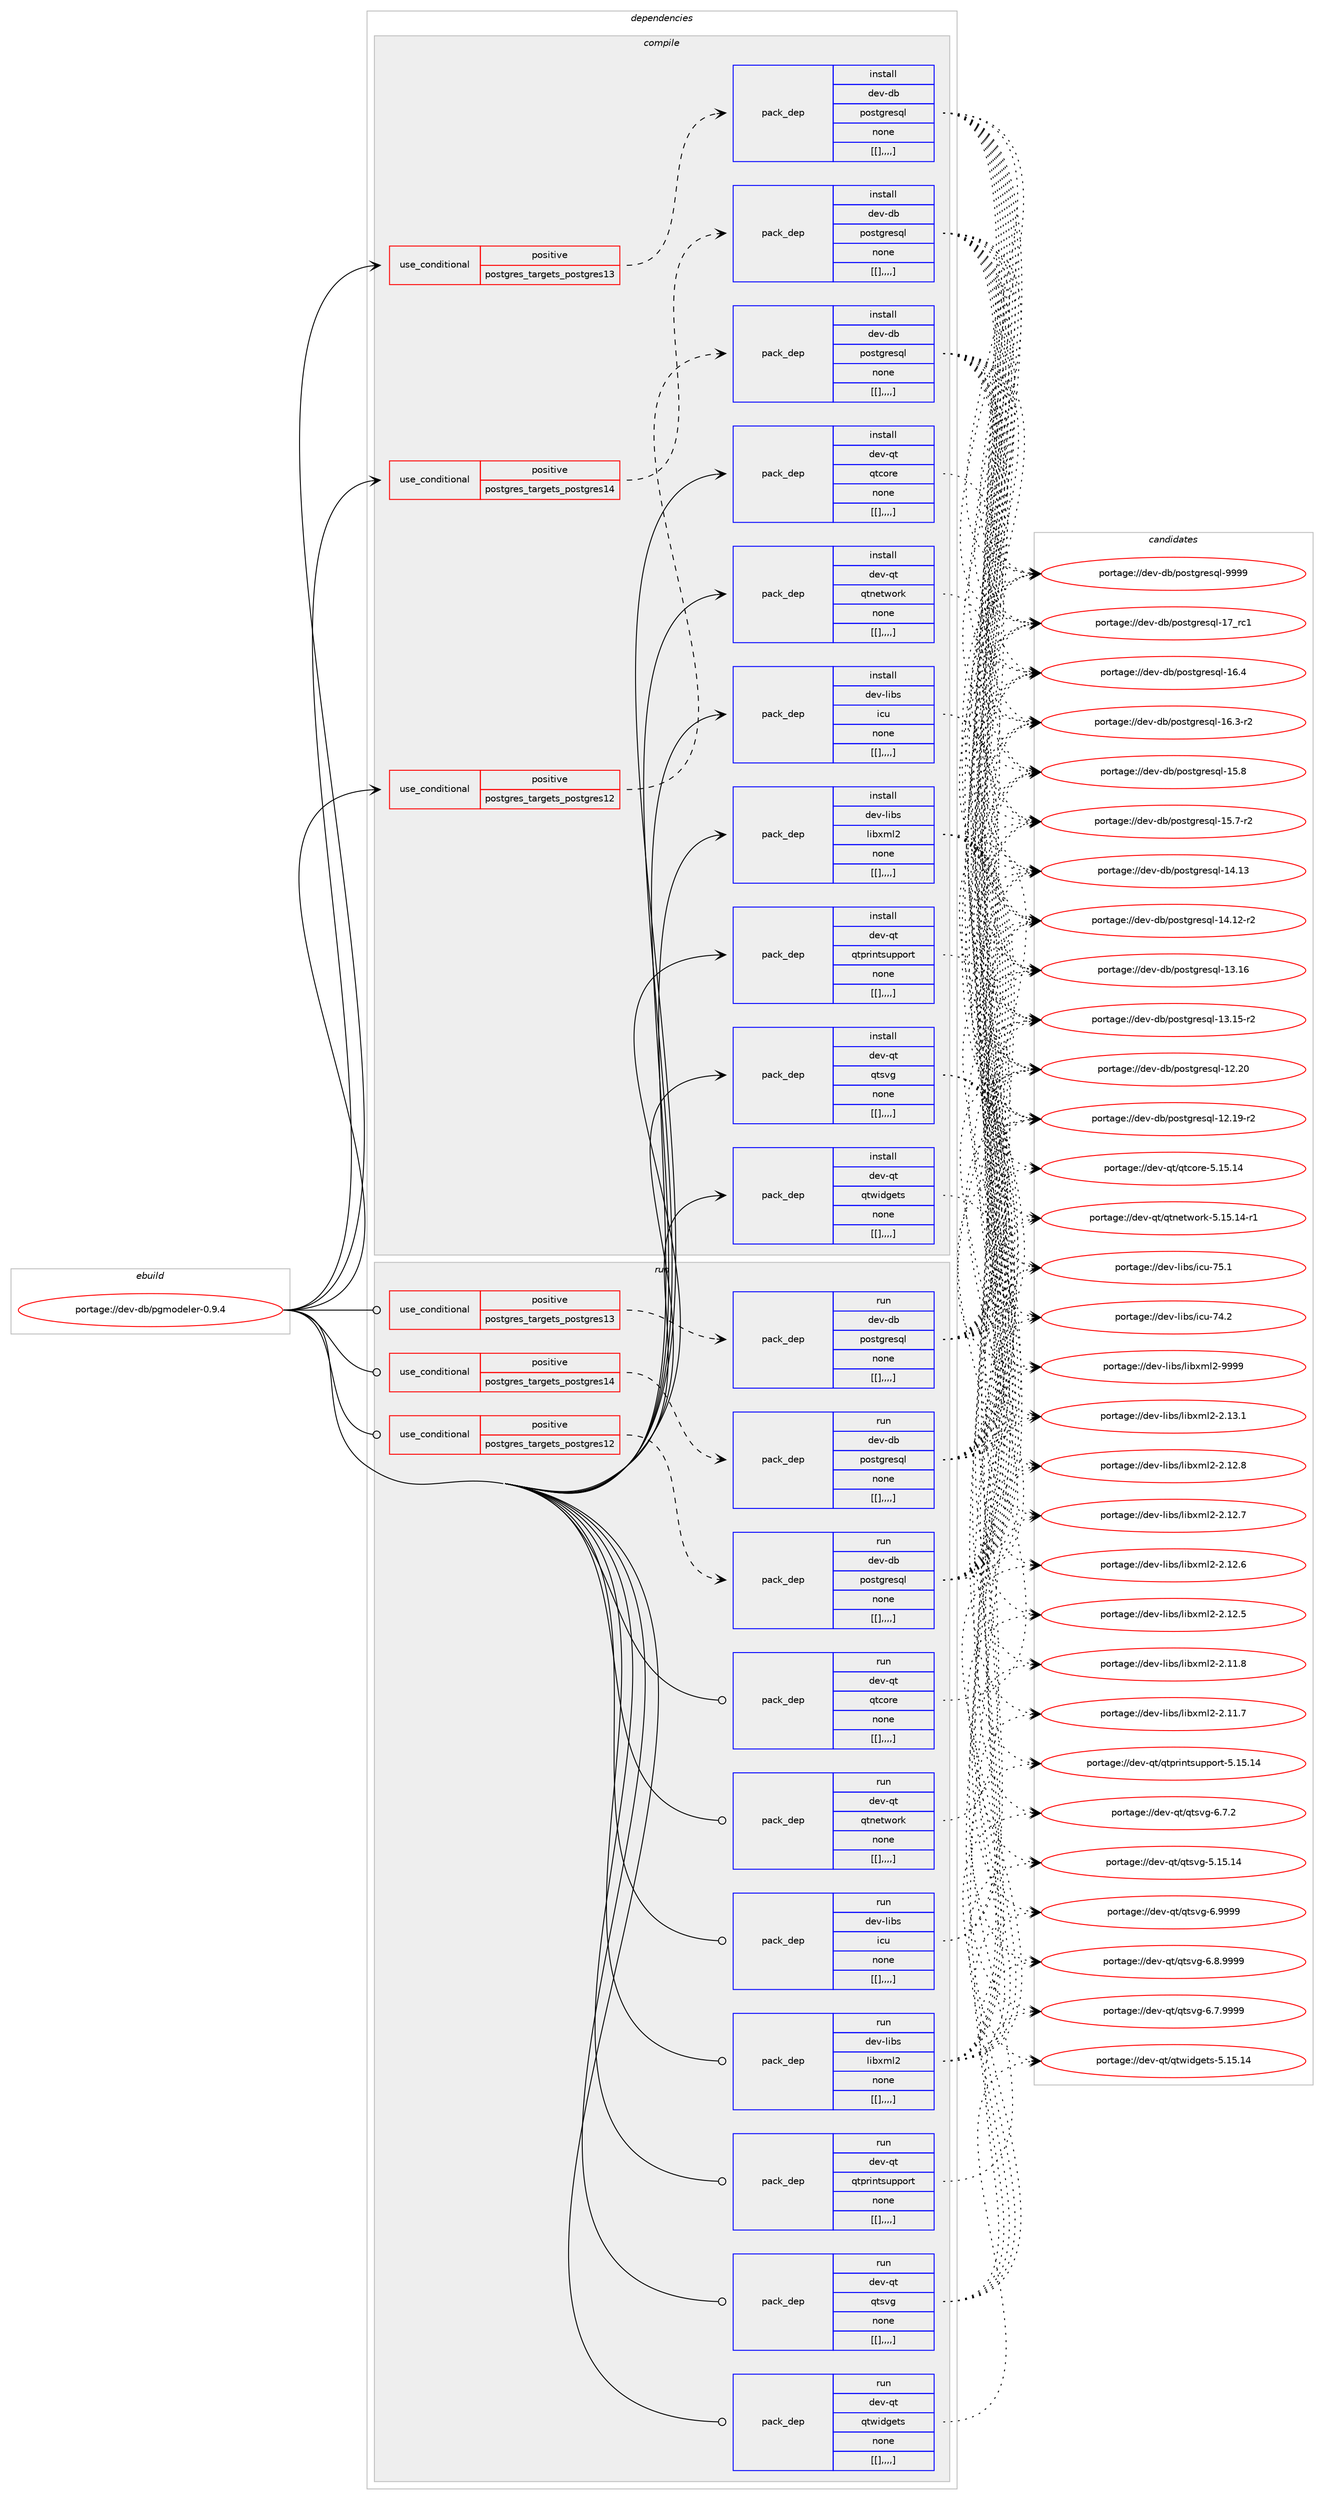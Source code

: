 digraph prolog {

# *************
# Graph options
# *************

newrank=true;
concentrate=true;
compound=true;
graph [rankdir=LR,fontname=Helvetica,fontsize=10,ranksep=1.5];#, ranksep=2.5, nodesep=0.2];
edge  [arrowhead=vee];
node  [fontname=Helvetica,fontsize=10];

# **********
# The ebuild
# **********

subgraph cluster_leftcol {
color=gray;
label=<<i>ebuild</i>>;
id [label="portage://dev-db/pgmodeler-0.9.4", color=red, width=4, href="../dev-db/pgmodeler-0.9.4.svg"];
}

# ****************
# The dependencies
# ****************

subgraph cluster_midcol {
color=gray;
label=<<i>dependencies</i>>;
subgraph cluster_compile {
fillcolor="#eeeeee";
style=filled;
label=<<i>compile</i>>;
subgraph cond18098 {
dependency68786 [label=<<TABLE BORDER="0" CELLBORDER="1" CELLSPACING="0" CELLPADDING="4"><TR><TD ROWSPAN="3" CELLPADDING="10">use_conditional</TD></TR><TR><TD>positive</TD></TR><TR><TD>postgres_targets_postgres12</TD></TR></TABLE>>, shape=none, color=red];
subgraph pack49743 {
dependency68787 [label=<<TABLE BORDER="0" CELLBORDER="1" CELLSPACING="0" CELLPADDING="4" WIDTH="220"><TR><TD ROWSPAN="6" CELLPADDING="30">pack_dep</TD></TR><TR><TD WIDTH="110">install</TD></TR><TR><TD>dev-db</TD></TR><TR><TD>postgresql</TD></TR><TR><TD>none</TD></TR><TR><TD>[[],,,,]</TD></TR></TABLE>>, shape=none, color=blue];
}
dependency68786:e -> dependency68787:w [weight=20,style="dashed",arrowhead="vee"];
}
id:e -> dependency68786:w [weight=20,style="solid",arrowhead="vee"];
subgraph cond18099 {
dependency68788 [label=<<TABLE BORDER="0" CELLBORDER="1" CELLSPACING="0" CELLPADDING="4"><TR><TD ROWSPAN="3" CELLPADDING="10">use_conditional</TD></TR><TR><TD>positive</TD></TR><TR><TD>postgres_targets_postgres13</TD></TR></TABLE>>, shape=none, color=red];
subgraph pack49744 {
dependency68789 [label=<<TABLE BORDER="0" CELLBORDER="1" CELLSPACING="0" CELLPADDING="4" WIDTH="220"><TR><TD ROWSPAN="6" CELLPADDING="30">pack_dep</TD></TR><TR><TD WIDTH="110">install</TD></TR><TR><TD>dev-db</TD></TR><TR><TD>postgresql</TD></TR><TR><TD>none</TD></TR><TR><TD>[[],,,,]</TD></TR></TABLE>>, shape=none, color=blue];
}
dependency68788:e -> dependency68789:w [weight=20,style="dashed",arrowhead="vee"];
}
id:e -> dependency68788:w [weight=20,style="solid",arrowhead="vee"];
subgraph cond18100 {
dependency68790 [label=<<TABLE BORDER="0" CELLBORDER="1" CELLSPACING="0" CELLPADDING="4"><TR><TD ROWSPAN="3" CELLPADDING="10">use_conditional</TD></TR><TR><TD>positive</TD></TR><TR><TD>postgres_targets_postgres14</TD></TR></TABLE>>, shape=none, color=red];
subgraph pack49745 {
dependency68791 [label=<<TABLE BORDER="0" CELLBORDER="1" CELLSPACING="0" CELLPADDING="4" WIDTH="220"><TR><TD ROWSPAN="6" CELLPADDING="30">pack_dep</TD></TR><TR><TD WIDTH="110">install</TD></TR><TR><TD>dev-db</TD></TR><TR><TD>postgresql</TD></TR><TR><TD>none</TD></TR><TR><TD>[[],,,,]</TD></TR></TABLE>>, shape=none, color=blue];
}
dependency68790:e -> dependency68791:w [weight=20,style="dashed",arrowhead="vee"];
}
id:e -> dependency68790:w [weight=20,style="solid",arrowhead="vee"];
subgraph pack49746 {
dependency68792 [label=<<TABLE BORDER="0" CELLBORDER="1" CELLSPACING="0" CELLPADDING="4" WIDTH="220"><TR><TD ROWSPAN="6" CELLPADDING="30">pack_dep</TD></TR><TR><TD WIDTH="110">install</TD></TR><TR><TD>dev-libs</TD></TR><TR><TD>icu</TD></TR><TR><TD>none</TD></TR><TR><TD>[[],,,,]</TD></TR></TABLE>>, shape=none, color=blue];
}
id:e -> dependency68792:w [weight=20,style="solid",arrowhead="vee"];
subgraph pack49747 {
dependency68793 [label=<<TABLE BORDER="0" CELLBORDER="1" CELLSPACING="0" CELLPADDING="4" WIDTH="220"><TR><TD ROWSPAN="6" CELLPADDING="30">pack_dep</TD></TR><TR><TD WIDTH="110">install</TD></TR><TR><TD>dev-libs</TD></TR><TR><TD>libxml2</TD></TR><TR><TD>none</TD></TR><TR><TD>[[],,,,]</TD></TR></TABLE>>, shape=none, color=blue];
}
id:e -> dependency68793:w [weight=20,style="solid",arrowhead="vee"];
subgraph pack49748 {
dependency68794 [label=<<TABLE BORDER="0" CELLBORDER="1" CELLSPACING="0" CELLPADDING="4" WIDTH="220"><TR><TD ROWSPAN="6" CELLPADDING="30">pack_dep</TD></TR><TR><TD WIDTH="110">install</TD></TR><TR><TD>dev-qt</TD></TR><TR><TD>qtcore</TD></TR><TR><TD>none</TD></TR><TR><TD>[[],,,,]</TD></TR></TABLE>>, shape=none, color=blue];
}
id:e -> dependency68794:w [weight=20,style="solid",arrowhead="vee"];
subgraph pack49749 {
dependency68795 [label=<<TABLE BORDER="0" CELLBORDER="1" CELLSPACING="0" CELLPADDING="4" WIDTH="220"><TR><TD ROWSPAN="6" CELLPADDING="30">pack_dep</TD></TR><TR><TD WIDTH="110">install</TD></TR><TR><TD>dev-qt</TD></TR><TR><TD>qtnetwork</TD></TR><TR><TD>none</TD></TR><TR><TD>[[],,,,]</TD></TR></TABLE>>, shape=none, color=blue];
}
id:e -> dependency68795:w [weight=20,style="solid",arrowhead="vee"];
subgraph pack49750 {
dependency68796 [label=<<TABLE BORDER="0" CELLBORDER="1" CELLSPACING="0" CELLPADDING="4" WIDTH="220"><TR><TD ROWSPAN="6" CELLPADDING="30">pack_dep</TD></TR><TR><TD WIDTH="110">install</TD></TR><TR><TD>dev-qt</TD></TR><TR><TD>qtprintsupport</TD></TR><TR><TD>none</TD></TR><TR><TD>[[],,,,]</TD></TR></TABLE>>, shape=none, color=blue];
}
id:e -> dependency68796:w [weight=20,style="solid",arrowhead="vee"];
subgraph pack49751 {
dependency68797 [label=<<TABLE BORDER="0" CELLBORDER="1" CELLSPACING="0" CELLPADDING="4" WIDTH="220"><TR><TD ROWSPAN="6" CELLPADDING="30">pack_dep</TD></TR><TR><TD WIDTH="110">install</TD></TR><TR><TD>dev-qt</TD></TR><TR><TD>qtsvg</TD></TR><TR><TD>none</TD></TR><TR><TD>[[],,,,]</TD></TR></TABLE>>, shape=none, color=blue];
}
id:e -> dependency68797:w [weight=20,style="solid",arrowhead="vee"];
subgraph pack49752 {
dependency68798 [label=<<TABLE BORDER="0" CELLBORDER="1" CELLSPACING="0" CELLPADDING="4" WIDTH="220"><TR><TD ROWSPAN="6" CELLPADDING="30">pack_dep</TD></TR><TR><TD WIDTH="110">install</TD></TR><TR><TD>dev-qt</TD></TR><TR><TD>qtwidgets</TD></TR><TR><TD>none</TD></TR><TR><TD>[[],,,,]</TD></TR></TABLE>>, shape=none, color=blue];
}
id:e -> dependency68798:w [weight=20,style="solid",arrowhead="vee"];
}
subgraph cluster_compileandrun {
fillcolor="#eeeeee";
style=filled;
label=<<i>compile and run</i>>;
}
subgraph cluster_run {
fillcolor="#eeeeee";
style=filled;
label=<<i>run</i>>;
subgraph cond18101 {
dependency68799 [label=<<TABLE BORDER="0" CELLBORDER="1" CELLSPACING="0" CELLPADDING="4"><TR><TD ROWSPAN="3" CELLPADDING="10">use_conditional</TD></TR><TR><TD>positive</TD></TR><TR><TD>postgres_targets_postgres12</TD></TR></TABLE>>, shape=none, color=red];
subgraph pack49753 {
dependency68800 [label=<<TABLE BORDER="0" CELLBORDER="1" CELLSPACING="0" CELLPADDING="4" WIDTH="220"><TR><TD ROWSPAN="6" CELLPADDING="30">pack_dep</TD></TR><TR><TD WIDTH="110">run</TD></TR><TR><TD>dev-db</TD></TR><TR><TD>postgresql</TD></TR><TR><TD>none</TD></TR><TR><TD>[[],,,,]</TD></TR></TABLE>>, shape=none, color=blue];
}
dependency68799:e -> dependency68800:w [weight=20,style="dashed",arrowhead="vee"];
}
id:e -> dependency68799:w [weight=20,style="solid",arrowhead="odot"];
subgraph cond18102 {
dependency68801 [label=<<TABLE BORDER="0" CELLBORDER="1" CELLSPACING="0" CELLPADDING="4"><TR><TD ROWSPAN="3" CELLPADDING="10">use_conditional</TD></TR><TR><TD>positive</TD></TR><TR><TD>postgres_targets_postgres13</TD></TR></TABLE>>, shape=none, color=red];
subgraph pack49754 {
dependency68802 [label=<<TABLE BORDER="0" CELLBORDER="1" CELLSPACING="0" CELLPADDING="4" WIDTH="220"><TR><TD ROWSPAN="6" CELLPADDING="30">pack_dep</TD></TR><TR><TD WIDTH="110">run</TD></TR><TR><TD>dev-db</TD></TR><TR><TD>postgresql</TD></TR><TR><TD>none</TD></TR><TR><TD>[[],,,,]</TD></TR></TABLE>>, shape=none, color=blue];
}
dependency68801:e -> dependency68802:w [weight=20,style="dashed",arrowhead="vee"];
}
id:e -> dependency68801:w [weight=20,style="solid",arrowhead="odot"];
subgraph cond18103 {
dependency68803 [label=<<TABLE BORDER="0" CELLBORDER="1" CELLSPACING="0" CELLPADDING="4"><TR><TD ROWSPAN="3" CELLPADDING="10">use_conditional</TD></TR><TR><TD>positive</TD></TR><TR><TD>postgres_targets_postgres14</TD></TR></TABLE>>, shape=none, color=red];
subgraph pack49755 {
dependency68804 [label=<<TABLE BORDER="0" CELLBORDER="1" CELLSPACING="0" CELLPADDING="4" WIDTH="220"><TR><TD ROWSPAN="6" CELLPADDING="30">pack_dep</TD></TR><TR><TD WIDTH="110">run</TD></TR><TR><TD>dev-db</TD></TR><TR><TD>postgresql</TD></TR><TR><TD>none</TD></TR><TR><TD>[[],,,,]</TD></TR></TABLE>>, shape=none, color=blue];
}
dependency68803:e -> dependency68804:w [weight=20,style="dashed",arrowhead="vee"];
}
id:e -> dependency68803:w [weight=20,style="solid",arrowhead="odot"];
subgraph pack49756 {
dependency68805 [label=<<TABLE BORDER="0" CELLBORDER="1" CELLSPACING="0" CELLPADDING="4" WIDTH="220"><TR><TD ROWSPAN="6" CELLPADDING="30">pack_dep</TD></TR><TR><TD WIDTH="110">run</TD></TR><TR><TD>dev-libs</TD></TR><TR><TD>icu</TD></TR><TR><TD>none</TD></TR><TR><TD>[[],,,,]</TD></TR></TABLE>>, shape=none, color=blue];
}
id:e -> dependency68805:w [weight=20,style="solid",arrowhead="odot"];
subgraph pack49757 {
dependency68806 [label=<<TABLE BORDER="0" CELLBORDER="1" CELLSPACING="0" CELLPADDING="4" WIDTH="220"><TR><TD ROWSPAN="6" CELLPADDING="30">pack_dep</TD></TR><TR><TD WIDTH="110">run</TD></TR><TR><TD>dev-libs</TD></TR><TR><TD>libxml2</TD></TR><TR><TD>none</TD></TR><TR><TD>[[],,,,]</TD></TR></TABLE>>, shape=none, color=blue];
}
id:e -> dependency68806:w [weight=20,style="solid",arrowhead="odot"];
subgraph pack49758 {
dependency68807 [label=<<TABLE BORDER="0" CELLBORDER="1" CELLSPACING="0" CELLPADDING="4" WIDTH="220"><TR><TD ROWSPAN="6" CELLPADDING="30">pack_dep</TD></TR><TR><TD WIDTH="110">run</TD></TR><TR><TD>dev-qt</TD></TR><TR><TD>qtcore</TD></TR><TR><TD>none</TD></TR><TR><TD>[[],,,,]</TD></TR></TABLE>>, shape=none, color=blue];
}
id:e -> dependency68807:w [weight=20,style="solid",arrowhead="odot"];
subgraph pack49759 {
dependency68808 [label=<<TABLE BORDER="0" CELLBORDER="1" CELLSPACING="0" CELLPADDING="4" WIDTH="220"><TR><TD ROWSPAN="6" CELLPADDING="30">pack_dep</TD></TR><TR><TD WIDTH="110">run</TD></TR><TR><TD>dev-qt</TD></TR><TR><TD>qtnetwork</TD></TR><TR><TD>none</TD></TR><TR><TD>[[],,,,]</TD></TR></TABLE>>, shape=none, color=blue];
}
id:e -> dependency68808:w [weight=20,style="solid",arrowhead="odot"];
subgraph pack49760 {
dependency68809 [label=<<TABLE BORDER="0" CELLBORDER="1" CELLSPACING="0" CELLPADDING="4" WIDTH="220"><TR><TD ROWSPAN="6" CELLPADDING="30">pack_dep</TD></TR><TR><TD WIDTH="110">run</TD></TR><TR><TD>dev-qt</TD></TR><TR><TD>qtprintsupport</TD></TR><TR><TD>none</TD></TR><TR><TD>[[],,,,]</TD></TR></TABLE>>, shape=none, color=blue];
}
id:e -> dependency68809:w [weight=20,style="solid",arrowhead="odot"];
subgraph pack49761 {
dependency68810 [label=<<TABLE BORDER="0" CELLBORDER="1" CELLSPACING="0" CELLPADDING="4" WIDTH="220"><TR><TD ROWSPAN="6" CELLPADDING="30">pack_dep</TD></TR><TR><TD WIDTH="110">run</TD></TR><TR><TD>dev-qt</TD></TR><TR><TD>qtsvg</TD></TR><TR><TD>none</TD></TR><TR><TD>[[],,,,]</TD></TR></TABLE>>, shape=none, color=blue];
}
id:e -> dependency68810:w [weight=20,style="solid",arrowhead="odot"];
subgraph pack49762 {
dependency68811 [label=<<TABLE BORDER="0" CELLBORDER="1" CELLSPACING="0" CELLPADDING="4" WIDTH="220"><TR><TD ROWSPAN="6" CELLPADDING="30">pack_dep</TD></TR><TR><TD WIDTH="110">run</TD></TR><TR><TD>dev-qt</TD></TR><TR><TD>qtwidgets</TD></TR><TR><TD>none</TD></TR><TR><TD>[[],,,,]</TD></TR></TABLE>>, shape=none, color=blue];
}
id:e -> dependency68811:w [weight=20,style="solid",arrowhead="odot"];
}
}

# **************
# The candidates
# **************

subgraph cluster_choices {
rank=same;
color=gray;
label=<<i>candidates</i>>;

subgraph choice49743 {
color=black;
nodesep=1;
choice1001011184510098471121111151161031141011151131084557575757 [label="portage://dev-db/postgresql-9999", color=red, width=4,href="../dev-db/postgresql-9999.svg"];
choice100101118451009847112111115116103114101115113108454955951149949 [label="portage://dev-db/postgresql-17_rc1", color=red, width=4,href="../dev-db/postgresql-17_rc1.svg"];
choice1001011184510098471121111151161031141011151131084549544652 [label="portage://dev-db/postgresql-16.4", color=red, width=4,href="../dev-db/postgresql-16.4.svg"];
choice10010111845100984711211111511610311410111511310845495446514511450 [label="portage://dev-db/postgresql-16.3-r2", color=red, width=4,href="../dev-db/postgresql-16.3-r2.svg"];
choice1001011184510098471121111151161031141011151131084549534656 [label="portage://dev-db/postgresql-15.8", color=red, width=4,href="../dev-db/postgresql-15.8.svg"];
choice10010111845100984711211111511610311410111511310845495346554511450 [label="portage://dev-db/postgresql-15.7-r2", color=red, width=4,href="../dev-db/postgresql-15.7-r2.svg"];
choice100101118451009847112111115116103114101115113108454952464951 [label="portage://dev-db/postgresql-14.13", color=red, width=4,href="../dev-db/postgresql-14.13.svg"];
choice1001011184510098471121111151161031141011151131084549524649504511450 [label="portage://dev-db/postgresql-14.12-r2", color=red, width=4,href="../dev-db/postgresql-14.12-r2.svg"];
choice100101118451009847112111115116103114101115113108454951464954 [label="portage://dev-db/postgresql-13.16", color=red, width=4,href="../dev-db/postgresql-13.16.svg"];
choice1001011184510098471121111151161031141011151131084549514649534511450 [label="portage://dev-db/postgresql-13.15-r2", color=red, width=4,href="../dev-db/postgresql-13.15-r2.svg"];
choice100101118451009847112111115116103114101115113108454950465048 [label="portage://dev-db/postgresql-12.20", color=red, width=4,href="../dev-db/postgresql-12.20.svg"];
choice1001011184510098471121111151161031141011151131084549504649574511450 [label="portage://dev-db/postgresql-12.19-r2", color=red, width=4,href="../dev-db/postgresql-12.19-r2.svg"];
dependency68787:e -> choice1001011184510098471121111151161031141011151131084557575757:w [style=dotted,weight="100"];
dependency68787:e -> choice100101118451009847112111115116103114101115113108454955951149949:w [style=dotted,weight="100"];
dependency68787:e -> choice1001011184510098471121111151161031141011151131084549544652:w [style=dotted,weight="100"];
dependency68787:e -> choice10010111845100984711211111511610311410111511310845495446514511450:w [style=dotted,weight="100"];
dependency68787:e -> choice1001011184510098471121111151161031141011151131084549534656:w [style=dotted,weight="100"];
dependency68787:e -> choice10010111845100984711211111511610311410111511310845495346554511450:w [style=dotted,weight="100"];
dependency68787:e -> choice100101118451009847112111115116103114101115113108454952464951:w [style=dotted,weight="100"];
dependency68787:e -> choice1001011184510098471121111151161031141011151131084549524649504511450:w [style=dotted,weight="100"];
dependency68787:e -> choice100101118451009847112111115116103114101115113108454951464954:w [style=dotted,weight="100"];
dependency68787:e -> choice1001011184510098471121111151161031141011151131084549514649534511450:w [style=dotted,weight="100"];
dependency68787:e -> choice100101118451009847112111115116103114101115113108454950465048:w [style=dotted,weight="100"];
dependency68787:e -> choice1001011184510098471121111151161031141011151131084549504649574511450:w [style=dotted,weight="100"];
}
subgraph choice49744 {
color=black;
nodesep=1;
choice1001011184510098471121111151161031141011151131084557575757 [label="portage://dev-db/postgresql-9999", color=red, width=4,href="../dev-db/postgresql-9999.svg"];
choice100101118451009847112111115116103114101115113108454955951149949 [label="portage://dev-db/postgresql-17_rc1", color=red, width=4,href="../dev-db/postgresql-17_rc1.svg"];
choice1001011184510098471121111151161031141011151131084549544652 [label="portage://dev-db/postgresql-16.4", color=red, width=4,href="../dev-db/postgresql-16.4.svg"];
choice10010111845100984711211111511610311410111511310845495446514511450 [label="portage://dev-db/postgresql-16.3-r2", color=red, width=4,href="../dev-db/postgresql-16.3-r2.svg"];
choice1001011184510098471121111151161031141011151131084549534656 [label="portage://dev-db/postgresql-15.8", color=red, width=4,href="../dev-db/postgresql-15.8.svg"];
choice10010111845100984711211111511610311410111511310845495346554511450 [label="portage://dev-db/postgresql-15.7-r2", color=red, width=4,href="../dev-db/postgresql-15.7-r2.svg"];
choice100101118451009847112111115116103114101115113108454952464951 [label="portage://dev-db/postgresql-14.13", color=red, width=4,href="../dev-db/postgresql-14.13.svg"];
choice1001011184510098471121111151161031141011151131084549524649504511450 [label="portage://dev-db/postgresql-14.12-r2", color=red, width=4,href="../dev-db/postgresql-14.12-r2.svg"];
choice100101118451009847112111115116103114101115113108454951464954 [label="portage://dev-db/postgresql-13.16", color=red, width=4,href="../dev-db/postgresql-13.16.svg"];
choice1001011184510098471121111151161031141011151131084549514649534511450 [label="portage://dev-db/postgresql-13.15-r2", color=red, width=4,href="../dev-db/postgresql-13.15-r2.svg"];
choice100101118451009847112111115116103114101115113108454950465048 [label="portage://dev-db/postgresql-12.20", color=red, width=4,href="../dev-db/postgresql-12.20.svg"];
choice1001011184510098471121111151161031141011151131084549504649574511450 [label="portage://dev-db/postgresql-12.19-r2", color=red, width=4,href="../dev-db/postgresql-12.19-r2.svg"];
dependency68789:e -> choice1001011184510098471121111151161031141011151131084557575757:w [style=dotted,weight="100"];
dependency68789:e -> choice100101118451009847112111115116103114101115113108454955951149949:w [style=dotted,weight="100"];
dependency68789:e -> choice1001011184510098471121111151161031141011151131084549544652:w [style=dotted,weight="100"];
dependency68789:e -> choice10010111845100984711211111511610311410111511310845495446514511450:w [style=dotted,weight="100"];
dependency68789:e -> choice1001011184510098471121111151161031141011151131084549534656:w [style=dotted,weight="100"];
dependency68789:e -> choice10010111845100984711211111511610311410111511310845495346554511450:w [style=dotted,weight="100"];
dependency68789:e -> choice100101118451009847112111115116103114101115113108454952464951:w [style=dotted,weight="100"];
dependency68789:e -> choice1001011184510098471121111151161031141011151131084549524649504511450:w [style=dotted,weight="100"];
dependency68789:e -> choice100101118451009847112111115116103114101115113108454951464954:w [style=dotted,weight="100"];
dependency68789:e -> choice1001011184510098471121111151161031141011151131084549514649534511450:w [style=dotted,weight="100"];
dependency68789:e -> choice100101118451009847112111115116103114101115113108454950465048:w [style=dotted,weight="100"];
dependency68789:e -> choice1001011184510098471121111151161031141011151131084549504649574511450:w [style=dotted,weight="100"];
}
subgraph choice49745 {
color=black;
nodesep=1;
choice1001011184510098471121111151161031141011151131084557575757 [label="portage://dev-db/postgresql-9999", color=red, width=4,href="../dev-db/postgresql-9999.svg"];
choice100101118451009847112111115116103114101115113108454955951149949 [label="portage://dev-db/postgresql-17_rc1", color=red, width=4,href="../dev-db/postgresql-17_rc1.svg"];
choice1001011184510098471121111151161031141011151131084549544652 [label="portage://dev-db/postgresql-16.4", color=red, width=4,href="../dev-db/postgresql-16.4.svg"];
choice10010111845100984711211111511610311410111511310845495446514511450 [label="portage://dev-db/postgresql-16.3-r2", color=red, width=4,href="../dev-db/postgresql-16.3-r2.svg"];
choice1001011184510098471121111151161031141011151131084549534656 [label="portage://dev-db/postgresql-15.8", color=red, width=4,href="../dev-db/postgresql-15.8.svg"];
choice10010111845100984711211111511610311410111511310845495346554511450 [label="portage://dev-db/postgresql-15.7-r2", color=red, width=4,href="../dev-db/postgresql-15.7-r2.svg"];
choice100101118451009847112111115116103114101115113108454952464951 [label="portage://dev-db/postgresql-14.13", color=red, width=4,href="../dev-db/postgresql-14.13.svg"];
choice1001011184510098471121111151161031141011151131084549524649504511450 [label="portage://dev-db/postgresql-14.12-r2", color=red, width=4,href="../dev-db/postgresql-14.12-r2.svg"];
choice100101118451009847112111115116103114101115113108454951464954 [label="portage://dev-db/postgresql-13.16", color=red, width=4,href="../dev-db/postgresql-13.16.svg"];
choice1001011184510098471121111151161031141011151131084549514649534511450 [label="portage://dev-db/postgresql-13.15-r2", color=red, width=4,href="../dev-db/postgresql-13.15-r2.svg"];
choice100101118451009847112111115116103114101115113108454950465048 [label="portage://dev-db/postgresql-12.20", color=red, width=4,href="../dev-db/postgresql-12.20.svg"];
choice1001011184510098471121111151161031141011151131084549504649574511450 [label="portage://dev-db/postgresql-12.19-r2", color=red, width=4,href="../dev-db/postgresql-12.19-r2.svg"];
dependency68791:e -> choice1001011184510098471121111151161031141011151131084557575757:w [style=dotted,weight="100"];
dependency68791:e -> choice100101118451009847112111115116103114101115113108454955951149949:w [style=dotted,weight="100"];
dependency68791:e -> choice1001011184510098471121111151161031141011151131084549544652:w [style=dotted,weight="100"];
dependency68791:e -> choice10010111845100984711211111511610311410111511310845495446514511450:w [style=dotted,weight="100"];
dependency68791:e -> choice1001011184510098471121111151161031141011151131084549534656:w [style=dotted,weight="100"];
dependency68791:e -> choice10010111845100984711211111511610311410111511310845495346554511450:w [style=dotted,weight="100"];
dependency68791:e -> choice100101118451009847112111115116103114101115113108454952464951:w [style=dotted,weight="100"];
dependency68791:e -> choice1001011184510098471121111151161031141011151131084549524649504511450:w [style=dotted,weight="100"];
dependency68791:e -> choice100101118451009847112111115116103114101115113108454951464954:w [style=dotted,weight="100"];
dependency68791:e -> choice1001011184510098471121111151161031141011151131084549514649534511450:w [style=dotted,weight="100"];
dependency68791:e -> choice100101118451009847112111115116103114101115113108454950465048:w [style=dotted,weight="100"];
dependency68791:e -> choice1001011184510098471121111151161031141011151131084549504649574511450:w [style=dotted,weight="100"];
}
subgraph choice49746 {
color=black;
nodesep=1;
choice100101118451081059811547105991174555534649 [label="portage://dev-libs/icu-75.1", color=red, width=4,href="../dev-libs/icu-75.1.svg"];
choice100101118451081059811547105991174555524650 [label="portage://dev-libs/icu-74.2", color=red, width=4,href="../dev-libs/icu-74.2.svg"];
dependency68792:e -> choice100101118451081059811547105991174555534649:w [style=dotted,weight="100"];
dependency68792:e -> choice100101118451081059811547105991174555524650:w [style=dotted,weight="100"];
}
subgraph choice49747 {
color=black;
nodesep=1;
choice10010111845108105981154710810598120109108504557575757 [label="portage://dev-libs/libxml2-9999", color=red, width=4,href="../dev-libs/libxml2-9999.svg"];
choice100101118451081059811547108105981201091085045504649514649 [label="portage://dev-libs/libxml2-2.13.1", color=red, width=4,href="../dev-libs/libxml2-2.13.1.svg"];
choice100101118451081059811547108105981201091085045504649504656 [label="portage://dev-libs/libxml2-2.12.8", color=red, width=4,href="../dev-libs/libxml2-2.12.8.svg"];
choice100101118451081059811547108105981201091085045504649504655 [label="portage://dev-libs/libxml2-2.12.7", color=red, width=4,href="../dev-libs/libxml2-2.12.7.svg"];
choice100101118451081059811547108105981201091085045504649504654 [label="portage://dev-libs/libxml2-2.12.6", color=red, width=4,href="../dev-libs/libxml2-2.12.6.svg"];
choice100101118451081059811547108105981201091085045504649504653 [label="portage://dev-libs/libxml2-2.12.5", color=red, width=4,href="../dev-libs/libxml2-2.12.5.svg"];
choice100101118451081059811547108105981201091085045504649494656 [label="portage://dev-libs/libxml2-2.11.8", color=red, width=4,href="../dev-libs/libxml2-2.11.8.svg"];
choice100101118451081059811547108105981201091085045504649494655 [label="portage://dev-libs/libxml2-2.11.7", color=red, width=4,href="../dev-libs/libxml2-2.11.7.svg"];
dependency68793:e -> choice10010111845108105981154710810598120109108504557575757:w [style=dotted,weight="100"];
dependency68793:e -> choice100101118451081059811547108105981201091085045504649514649:w [style=dotted,weight="100"];
dependency68793:e -> choice100101118451081059811547108105981201091085045504649504656:w [style=dotted,weight="100"];
dependency68793:e -> choice100101118451081059811547108105981201091085045504649504655:w [style=dotted,weight="100"];
dependency68793:e -> choice100101118451081059811547108105981201091085045504649504654:w [style=dotted,weight="100"];
dependency68793:e -> choice100101118451081059811547108105981201091085045504649504653:w [style=dotted,weight="100"];
dependency68793:e -> choice100101118451081059811547108105981201091085045504649494656:w [style=dotted,weight="100"];
dependency68793:e -> choice100101118451081059811547108105981201091085045504649494655:w [style=dotted,weight="100"];
}
subgraph choice49748 {
color=black;
nodesep=1;
choice1001011184511311647113116991111141014553464953464952 [label="portage://dev-qt/qtcore-5.15.14", color=red, width=4,href="../dev-qt/qtcore-5.15.14.svg"];
dependency68794:e -> choice1001011184511311647113116991111141014553464953464952:w [style=dotted,weight="100"];
}
subgraph choice49749 {
color=black;
nodesep=1;
choice100101118451131164711311611010111611911111410745534649534649524511449 [label="portage://dev-qt/qtnetwork-5.15.14-r1", color=red, width=4,href="../dev-qt/qtnetwork-5.15.14-r1.svg"];
dependency68795:e -> choice100101118451131164711311611010111611911111410745534649534649524511449:w [style=dotted,weight="100"];
}
subgraph choice49750 {
color=black;
nodesep=1;
choice10010111845113116471131161121141051101161151171121121111141164553464953464952 [label="portage://dev-qt/qtprintsupport-5.15.14", color=red, width=4,href="../dev-qt/qtprintsupport-5.15.14.svg"];
dependency68796:e -> choice10010111845113116471131161121141051101161151171121121111141164553464953464952:w [style=dotted,weight="100"];
}
subgraph choice49751 {
color=black;
nodesep=1;
choice100101118451131164711311611511810345544657575757 [label="portage://dev-qt/qtsvg-6.9999", color=red, width=4,href="../dev-qt/qtsvg-6.9999.svg"];
choice1001011184511311647113116115118103455446564657575757 [label="portage://dev-qt/qtsvg-6.8.9999", color=red, width=4,href="../dev-qt/qtsvg-6.8.9999.svg"];
choice1001011184511311647113116115118103455446554657575757 [label="portage://dev-qt/qtsvg-6.7.9999", color=red, width=4,href="../dev-qt/qtsvg-6.7.9999.svg"];
choice1001011184511311647113116115118103455446554650 [label="portage://dev-qt/qtsvg-6.7.2", color=red, width=4,href="../dev-qt/qtsvg-6.7.2.svg"];
choice10010111845113116471131161151181034553464953464952 [label="portage://dev-qt/qtsvg-5.15.14", color=red, width=4,href="../dev-qt/qtsvg-5.15.14.svg"];
dependency68797:e -> choice100101118451131164711311611511810345544657575757:w [style=dotted,weight="100"];
dependency68797:e -> choice1001011184511311647113116115118103455446564657575757:w [style=dotted,weight="100"];
dependency68797:e -> choice1001011184511311647113116115118103455446554657575757:w [style=dotted,weight="100"];
dependency68797:e -> choice1001011184511311647113116115118103455446554650:w [style=dotted,weight="100"];
dependency68797:e -> choice10010111845113116471131161151181034553464953464952:w [style=dotted,weight="100"];
}
subgraph choice49752 {
color=black;
nodesep=1;
choice10010111845113116471131161191051001031011161154553464953464952 [label="portage://dev-qt/qtwidgets-5.15.14", color=red, width=4,href="../dev-qt/qtwidgets-5.15.14.svg"];
dependency68798:e -> choice10010111845113116471131161191051001031011161154553464953464952:w [style=dotted,weight="100"];
}
subgraph choice49753 {
color=black;
nodesep=1;
choice1001011184510098471121111151161031141011151131084557575757 [label="portage://dev-db/postgresql-9999", color=red, width=4,href="../dev-db/postgresql-9999.svg"];
choice100101118451009847112111115116103114101115113108454955951149949 [label="portage://dev-db/postgresql-17_rc1", color=red, width=4,href="../dev-db/postgresql-17_rc1.svg"];
choice1001011184510098471121111151161031141011151131084549544652 [label="portage://dev-db/postgresql-16.4", color=red, width=4,href="../dev-db/postgresql-16.4.svg"];
choice10010111845100984711211111511610311410111511310845495446514511450 [label="portage://dev-db/postgresql-16.3-r2", color=red, width=4,href="../dev-db/postgresql-16.3-r2.svg"];
choice1001011184510098471121111151161031141011151131084549534656 [label="portage://dev-db/postgresql-15.8", color=red, width=4,href="../dev-db/postgresql-15.8.svg"];
choice10010111845100984711211111511610311410111511310845495346554511450 [label="portage://dev-db/postgresql-15.7-r2", color=red, width=4,href="../dev-db/postgresql-15.7-r2.svg"];
choice100101118451009847112111115116103114101115113108454952464951 [label="portage://dev-db/postgresql-14.13", color=red, width=4,href="../dev-db/postgresql-14.13.svg"];
choice1001011184510098471121111151161031141011151131084549524649504511450 [label="portage://dev-db/postgresql-14.12-r2", color=red, width=4,href="../dev-db/postgresql-14.12-r2.svg"];
choice100101118451009847112111115116103114101115113108454951464954 [label="portage://dev-db/postgresql-13.16", color=red, width=4,href="../dev-db/postgresql-13.16.svg"];
choice1001011184510098471121111151161031141011151131084549514649534511450 [label="portage://dev-db/postgresql-13.15-r2", color=red, width=4,href="../dev-db/postgresql-13.15-r2.svg"];
choice100101118451009847112111115116103114101115113108454950465048 [label="portage://dev-db/postgresql-12.20", color=red, width=4,href="../dev-db/postgresql-12.20.svg"];
choice1001011184510098471121111151161031141011151131084549504649574511450 [label="portage://dev-db/postgresql-12.19-r2", color=red, width=4,href="../dev-db/postgresql-12.19-r2.svg"];
dependency68800:e -> choice1001011184510098471121111151161031141011151131084557575757:w [style=dotted,weight="100"];
dependency68800:e -> choice100101118451009847112111115116103114101115113108454955951149949:w [style=dotted,weight="100"];
dependency68800:e -> choice1001011184510098471121111151161031141011151131084549544652:w [style=dotted,weight="100"];
dependency68800:e -> choice10010111845100984711211111511610311410111511310845495446514511450:w [style=dotted,weight="100"];
dependency68800:e -> choice1001011184510098471121111151161031141011151131084549534656:w [style=dotted,weight="100"];
dependency68800:e -> choice10010111845100984711211111511610311410111511310845495346554511450:w [style=dotted,weight="100"];
dependency68800:e -> choice100101118451009847112111115116103114101115113108454952464951:w [style=dotted,weight="100"];
dependency68800:e -> choice1001011184510098471121111151161031141011151131084549524649504511450:w [style=dotted,weight="100"];
dependency68800:e -> choice100101118451009847112111115116103114101115113108454951464954:w [style=dotted,weight="100"];
dependency68800:e -> choice1001011184510098471121111151161031141011151131084549514649534511450:w [style=dotted,weight="100"];
dependency68800:e -> choice100101118451009847112111115116103114101115113108454950465048:w [style=dotted,weight="100"];
dependency68800:e -> choice1001011184510098471121111151161031141011151131084549504649574511450:w [style=dotted,weight="100"];
}
subgraph choice49754 {
color=black;
nodesep=1;
choice1001011184510098471121111151161031141011151131084557575757 [label="portage://dev-db/postgresql-9999", color=red, width=4,href="../dev-db/postgresql-9999.svg"];
choice100101118451009847112111115116103114101115113108454955951149949 [label="portage://dev-db/postgresql-17_rc1", color=red, width=4,href="../dev-db/postgresql-17_rc1.svg"];
choice1001011184510098471121111151161031141011151131084549544652 [label="portage://dev-db/postgresql-16.4", color=red, width=4,href="../dev-db/postgresql-16.4.svg"];
choice10010111845100984711211111511610311410111511310845495446514511450 [label="portage://dev-db/postgresql-16.3-r2", color=red, width=4,href="../dev-db/postgresql-16.3-r2.svg"];
choice1001011184510098471121111151161031141011151131084549534656 [label="portage://dev-db/postgresql-15.8", color=red, width=4,href="../dev-db/postgresql-15.8.svg"];
choice10010111845100984711211111511610311410111511310845495346554511450 [label="portage://dev-db/postgresql-15.7-r2", color=red, width=4,href="../dev-db/postgresql-15.7-r2.svg"];
choice100101118451009847112111115116103114101115113108454952464951 [label="portage://dev-db/postgresql-14.13", color=red, width=4,href="../dev-db/postgresql-14.13.svg"];
choice1001011184510098471121111151161031141011151131084549524649504511450 [label="portage://dev-db/postgresql-14.12-r2", color=red, width=4,href="../dev-db/postgresql-14.12-r2.svg"];
choice100101118451009847112111115116103114101115113108454951464954 [label="portage://dev-db/postgresql-13.16", color=red, width=4,href="../dev-db/postgresql-13.16.svg"];
choice1001011184510098471121111151161031141011151131084549514649534511450 [label="portage://dev-db/postgresql-13.15-r2", color=red, width=4,href="../dev-db/postgresql-13.15-r2.svg"];
choice100101118451009847112111115116103114101115113108454950465048 [label="portage://dev-db/postgresql-12.20", color=red, width=4,href="../dev-db/postgresql-12.20.svg"];
choice1001011184510098471121111151161031141011151131084549504649574511450 [label="portage://dev-db/postgresql-12.19-r2", color=red, width=4,href="../dev-db/postgresql-12.19-r2.svg"];
dependency68802:e -> choice1001011184510098471121111151161031141011151131084557575757:w [style=dotted,weight="100"];
dependency68802:e -> choice100101118451009847112111115116103114101115113108454955951149949:w [style=dotted,weight="100"];
dependency68802:e -> choice1001011184510098471121111151161031141011151131084549544652:w [style=dotted,weight="100"];
dependency68802:e -> choice10010111845100984711211111511610311410111511310845495446514511450:w [style=dotted,weight="100"];
dependency68802:e -> choice1001011184510098471121111151161031141011151131084549534656:w [style=dotted,weight="100"];
dependency68802:e -> choice10010111845100984711211111511610311410111511310845495346554511450:w [style=dotted,weight="100"];
dependency68802:e -> choice100101118451009847112111115116103114101115113108454952464951:w [style=dotted,weight="100"];
dependency68802:e -> choice1001011184510098471121111151161031141011151131084549524649504511450:w [style=dotted,weight="100"];
dependency68802:e -> choice100101118451009847112111115116103114101115113108454951464954:w [style=dotted,weight="100"];
dependency68802:e -> choice1001011184510098471121111151161031141011151131084549514649534511450:w [style=dotted,weight="100"];
dependency68802:e -> choice100101118451009847112111115116103114101115113108454950465048:w [style=dotted,weight="100"];
dependency68802:e -> choice1001011184510098471121111151161031141011151131084549504649574511450:w [style=dotted,weight="100"];
}
subgraph choice49755 {
color=black;
nodesep=1;
choice1001011184510098471121111151161031141011151131084557575757 [label="portage://dev-db/postgresql-9999", color=red, width=4,href="../dev-db/postgresql-9999.svg"];
choice100101118451009847112111115116103114101115113108454955951149949 [label="portage://dev-db/postgresql-17_rc1", color=red, width=4,href="../dev-db/postgresql-17_rc1.svg"];
choice1001011184510098471121111151161031141011151131084549544652 [label="portage://dev-db/postgresql-16.4", color=red, width=4,href="../dev-db/postgresql-16.4.svg"];
choice10010111845100984711211111511610311410111511310845495446514511450 [label="portage://dev-db/postgresql-16.3-r2", color=red, width=4,href="../dev-db/postgresql-16.3-r2.svg"];
choice1001011184510098471121111151161031141011151131084549534656 [label="portage://dev-db/postgresql-15.8", color=red, width=4,href="../dev-db/postgresql-15.8.svg"];
choice10010111845100984711211111511610311410111511310845495346554511450 [label="portage://dev-db/postgresql-15.7-r2", color=red, width=4,href="../dev-db/postgresql-15.7-r2.svg"];
choice100101118451009847112111115116103114101115113108454952464951 [label="portage://dev-db/postgresql-14.13", color=red, width=4,href="../dev-db/postgresql-14.13.svg"];
choice1001011184510098471121111151161031141011151131084549524649504511450 [label="portage://dev-db/postgresql-14.12-r2", color=red, width=4,href="../dev-db/postgresql-14.12-r2.svg"];
choice100101118451009847112111115116103114101115113108454951464954 [label="portage://dev-db/postgresql-13.16", color=red, width=4,href="../dev-db/postgresql-13.16.svg"];
choice1001011184510098471121111151161031141011151131084549514649534511450 [label="portage://dev-db/postgresql-13.15-r2", color=red, width=4,href="../dev-db/postgresql-13.15-r2.svg"];
choice100101118451009847112111115116103114101115113108454950465048 [label="portage://dev-db/postgresql-12.20", color=red, width=4,href="../dev-db/postgresql-12.20.svg"];
choice1001011184510098471121111151161031141011151131084549504649574511450 [label="portage://dev-db/postgresql-12.19-r2", color=red, width=4,href="../dev-db/postgresql-12.19-r2.svg"];
dependency68804:e -> choice1001011184510098471121111151161031141011151131084557575757:w [style=dotted,weight="100"];
dependency68804:e -> choice100101118451009847112111115116103114101115113108454955951149949:w [style=dotted,weight="100"];
dependency68804:e -> choice1001011184510098471121111151161031141011151131084549544652:w [style=dotted,weight="100"];
dependency68804:e -> choice10010111845100984711211111511610311410111511310845495446514511450:w [style=dotted,weight="100"];
dependency68804:e -> choice1001011184510098471121111151161031141011151131084549534656:w [style=dotted,weight="100"];
dependency68804:e -> choice10010111845100984711211111511610311410111511310845495346554511450:w [style=dotted,weight="100"];
dependency68804:e -> choice100101118451009847112111115116103114101115113108454952464951:w [style=dotted,weight="100"];
dependency68804:e -> choice1001011184510098471121111151161031141011151131084549524649504511450:w [style=dotted,weight="100"];
dependency68804:e -> choice100101118451009847112111115116103114101115113108454951464954:w [style=dotted,weight="100"];
dependency68804:e -> choice1001011184510098471121111151161031141011151131084549514649534511450:w [style=dotted,weight="100"];
dependency68804:e -> choice100101118451009847112111115116103114101115113108454950465048:w [style=dotted,weight="100"];
dependency68804:e -> choice1001011184510098471121111151161031141011151131084549504649574511450:w [style=dotted,weight="100"];
}
subgraph choice49756 {
color=black;
nodesep=1;
choice100101118451081059811547105991174555534649 [label="portage://dev-libs/icu-75.1", color=red, width=4,href="../dev-libs/icu-75.1.svg"];
choice100101118451081059811547105991174555524650 [label="portage://dev-libs/icu-74.2", color=red, width=4,href="../dev-libs/icu-74.2.svg"];
dependency68805:e -> choice100101118451081059811547105991174555534649:w [style=dotted,weight="100"];
dependency68805:e -> choice100101118451081059811547105991174555524650:w [style=dotted,weight="100"];
}
subgraph choice49757 {
color=black;
nodesep=1;
choice10010111845108105981154710810598120109108504557575757 [label="portage://dev-libs/libxml2-9999", color=red, width=4,href="../dev-libs/libxml2-9999.svg"];
choice100101118451081059811547108105981201091085045504649514649 [label="portage://dev-libs/libxml2-2.13.1", color=red, width=4,href="../dev-libs/libxml2-2.13.1.svg"];
choice100101118451081059811547108105981201091085045504649504656 [label="portage://dev-libs/libxml2-2.12.8", color=red, width=4,href="../dev-libs/libxml2-2.12.8.svg"];
choice100101118451081059811547108105981201091085045504649504655 [label="portage://dev-libs/libxml2-2.12.7", color=red, width=4,href="../dev-libs/libxml2-2.12.7.svg"];
choice100101118451081059811547108105981201091085045504649504654 [label="portage://dev-libs/libxml2-2.12.6", color=red, width=4,href="../dev-libs/libxml2-2.12.6.svg"];
choice100101118451081059811547108105981201091085045504649504653 [label="portage://dev-libs/libxml2-2.12.5", color=red, width=4,href="../dev-libs/libxml2-2.12.5.svg"];
choice100101118451081059811547108105981201091085045504649494656 [label="portage://dev-libs/libxml2-2.11.8", color=red, width=4,href="../dev-libs/libxml2-2.11.8.svg"];
choice100101118451081059811547108105981201091085045504649494655 [label="portage://dev-libs/libxml2-2.11.7", color=red, width=4,href="../dev-libs/libxml2-2.11.7.svg"];
dependency68806:e -> choice10010111845108105981154710810598120109108504557575757:w [style=dotted,weight="100"];
dependency68806:e -> choice100101118451081059811547108105981201091085045504649514649:w [style=dotted,weight="100"];
dependency68806:e -> choice100101118451081059811547108105981201091085045504649504656:w [style=dotted,weight="100"];
dependency68806:e -> choice100101118451081059811547108105981201091085045504649504655:w [style=dotted,weight="100"];
dependency68806:e -> choice100101118451081059811547108105981201091085045504649504654:w [style=dotted,weight="100"];
dependency68806:e -> choice100101118451081059811547108105981201091085045504649504653:w [style=dotted,weight="100"];
dependency68806:e -> choice100101118451081059811547108105981201091085045504649494656:w [style=dotted,weight="100"];
dependency68806:e -> choice100101118451081059811547108105981201091085045504649494655:w [style=dotted,weight="100"];
}
subgraph choice49758 {
color=black;
nodesep=1;
choice1001011184511311647113116991111141014553464953464952 [label="portage://dev-qt/qtcore-5.15.14", color=red, width=4,href="../dev-qt/qtcore-5.15.14.svg"];
dependency68807:e -> choice1001011184511311647113116991111141014553464953464952:w [style=dotted,weight="100"];
}
subgraph choice49759 {
color=black;
nodesep=1;
choice100101118451131164711311611010111611911111410745534649534649524511449 [label="portage://dev-qt/qtnetwork-5.15.14-r1", color=red, width=4,href="../dev-qt/qtnetwork-5.15.14-r1.svg"];
dependency68808:e -> choice100101118451131164711311611010111611911111410745534649534649524511449:w [style=dotted,weight="100"];
}
subgraph choice49760 {
color=black;
nodesep=1;
choice10010111845113116471131161121141051101161151171121121111141164553464953464952 [label="portage://dev-qt/qtprintsupport-5.15.14", color=red, width=4,href="../dev-qt/qtprintsupport-5.15.14.svg"];
dependency68809:e -> choice10010111845113116471131161121141051101161151171121121111141164553464953464952:w [style=dotted,weight="100"];
}
subgraph choice49761 {
color=black;
nodesep=1;
choice100101118451131164711311611511810345544657575757 [label="portage://dev-qt/qtsvg-6.9999", color=red, width=4,href="../dev-qt/qtsvg-6.9999.svg"];
choice1001011184511311647113116115118103455446564657575757 [label="portage://dev-qt/qtsvg-6.8.9999", color=red, width=4,href="../dev-qt/qtsvg-6.8.9999.svg"];
choice1001011184511311647113116115118103455446554657575757 [label="portage://dev-qt/qtsvg-6.7.9999", color=red, width=4,href="../dev-qt/qtsvg-6.7.9999.svg"];
choice1001011184511311647113116115118103455446554650 [label="portage://dev-qt/qtsvg-6.7.2", color=red, width=4,href="../dev-qt/qtsvg-6.7.2.svg"];
choice10010111845113116471131161151181034553464953464952 [label="portage://dev-qt/qtsvg-5.15.14", color=red, width=4,href="../dev-qt/qtsvg-5.15.14.svg"];
dependency68810:e -> choice100101118451131164711311611511810345544657575757:w [style=dotted,weight="100"];
dependency68810:e -> choice1001011184511311647113116115118103455446564657575757:w [style=dotted,weight="100"];
dependency68810:e -> choice1001011184511311647113116115118103455446554657575757:w [style=dotted,weight="100"];
dependency68810:e -> choice1001011184511311647113116115118103455446554650:w [style=dotted,weight="100"];
dependency68810:e -> choice10010111845113116471131161151181034553464953464952:w [style=dotted,weight="100"];
}
subgraph choice49762 {
color=black;
nodesep=1;
choice10010111845113116471131161191051001031011161154553464953464952 [label="portage://dev-qt/qtwidgets-5.15.14", color=red, width=4,href="../dev-qt/qtwidgets-5.15.14.svg"];
dependency68811:e -> choice10010111845113116471131161191051001031011161154553464953464952:w [style=dotted,weight="100"];
}
}

}
